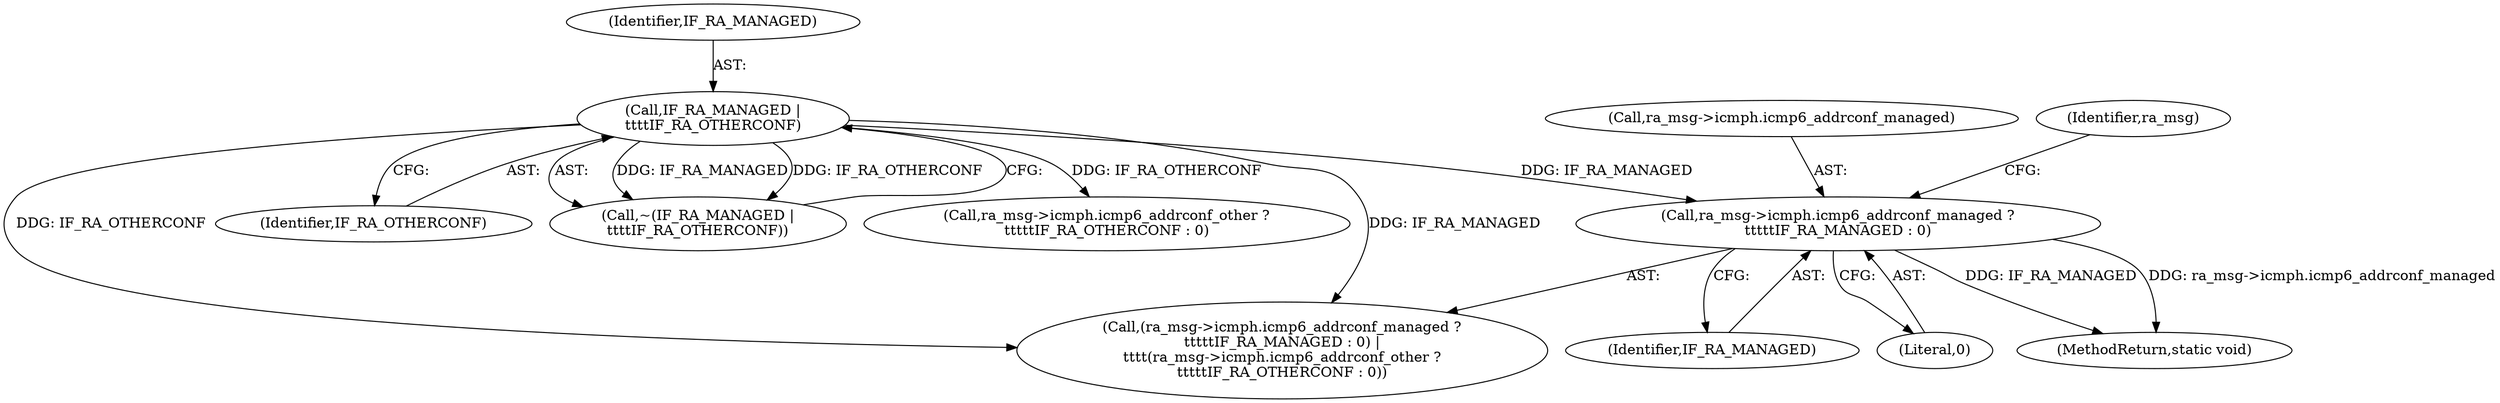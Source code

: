 digraph "0_linux_6fd99094de2b83d1d4c8457f2c83483b2828e75a@pointer" {
"1000296" [label="(Call,ra_msg->icmph.icmp6_addrconf_managed ?\n\t\t\t\t\tIF_RA_MANAGED : 0)"];
"1000292" [label="(Call,IF_RA_MANAGED |\n\t\t\t\tIF_RA_OTHERCONF)"];
"1001104" [label="(MethodReturn,static void)"];
"1000295" [label="(Call,(ra_msg->icmph.icmp6_addrconf_managed ?\n\t\t\t\t\tIF_RA_MANAGED : 0) |\n\t\t\t\t(ra_msg->icmph.icmp6_addrconf_other ?\n\t\t\t\t\tIF_RA_OTHERCONF : 0))"];
"1000297" [label="(Call,ra_msg->icmph.icmp6_addrconf_managed)"];
"1000307" [label="(Identifier,ra_msg)"];
"1000296" [label="(Call,ra_msg->icmph.icmp6_addrconf_managed ?\n\t\t\t\t\tIF_RA_MANAGED : 0)"];
"1000292" [label="(Call,IF_RA_MANAGED |\n\t\t\t\tIF_RA_OTHERCONF)"];
"1000294" [label="(Identifier,IF_RA_OTHERCONF)"];
"1000293" [label="(Identifier,IF_RA_MANAGED)"];
"1000302" [label="(Identifier,IF_RA_MANAGED)"];
"1000291" [label="(Call,~(IF_RA_MANAGED |\n\t\t\t\tIF_RA_OTHERCONF))"];
"1000304" [label="(Call,ra_msg->icmph.icmp6_addrconf_other ?\n\t\t\t\t\tIF_RA_OTHERCONF : 0)"];
"1000303" [label="(Literal,0)"];
"1000296" -> "1000295"  [label="AST: "];
"1000296" -> "1000302"  [label="CFG: "];
"1000296" -> "1000303"  [label="CFG: "];
"1000297" -> "1000296"  [label="AST: "];
"1000302" -> "1000296"  [label="AST: "];
"1000303" -> "1000296"  [label="AST: "];
"1000307" -> "1000296"  [label="CFG: "];
"1000296" -> "1001104"  [label="DDG: IF_RA_MANAGED"];
"1000296" -> "1001104"  [label="DDG: ra_msg->icmph.icmp6_addrconf_managed"];
"1000292" -> "1000296"  [label="DDG: IF_RA_MANAGED"];
"1000292" -> "1000291"  [label="AST: "];
"1000292" -> "1000294"  [label="CFG: "];
"1000293" -> "1000292"  [label="AST: "];
"1000294" -> "1000292"  [label="AST: "];
"1000291" -> "1000292"  [label="CFG: "];
"1000292" -> "1000291"  [label="DDG: IF_RA_MANAGED"];
"1000292" -> "1000291"  [label="DDG: IF_RA_OTHERCONF"];
"1000292" -> "1000295"  [label="DDG: IF_RA_MANAGED"];
"1000292" -> "1000295"  [label="DDG: IF_RA_OTHERCONF"];
"1000292" -> "1000304"  [label="DDG: IF_RA_OTHERCONF"];
}
